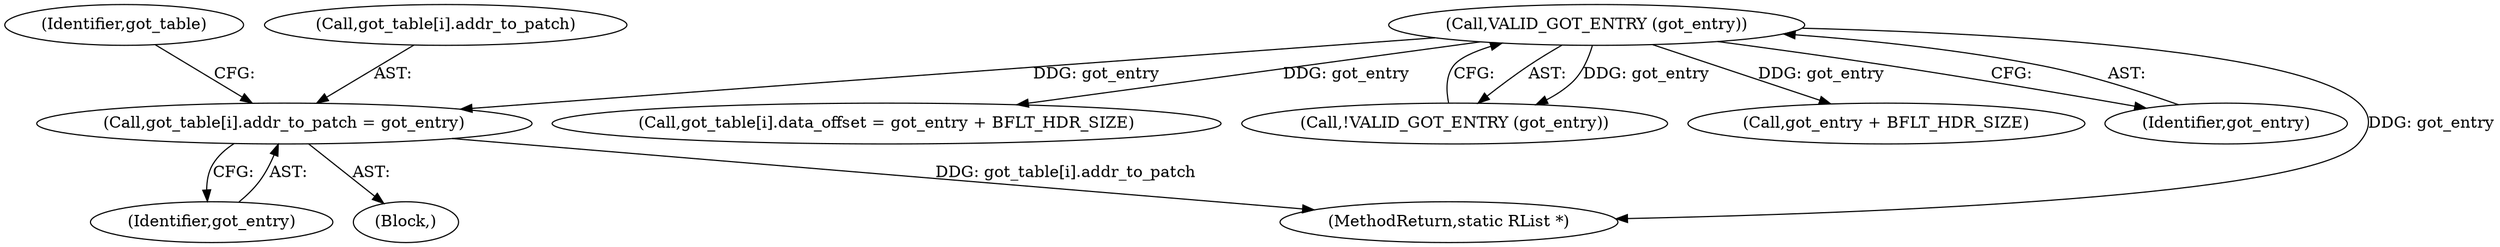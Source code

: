 digraph "0_radare2_72794dc3523bbd5bb370de3c5857cb736c387e18_0@array" {
"1000256" [label="(Call,got_table[i].addr_to_patch = got_entry)"];
"1000248" [label="(Call,VALID_GOT_ENTRY (got_entry))"];
"1000249" [label="(Identifier,got_entry)"];
"1000263" [label="(Call,got_table[i].data_offset = got_entry + BFLT_HDR_SIZE)"];
"1000266" [label="(Identifier,got_table)"];
"1000248" [label="(Call,VALID_GOT_ENTRY (got_entry))"];
"1000196" [label="(Block,)"];
"1000247" [label="(Call,!VALID_GOT_ENTRY (got_entry))"];
"1000262" [label="(Identifier,got_entry)"];
"1000257" [label="(Call,got_table[i].addr_to_patch)"];
"1000568" [label="(MethodReturn,static RList *)"];
"1000269" [label="(Call,got_entry + BFLT_HDR_SIZE)"];
"1000256" [label="(Call,got_table[i].addr_to_patch = got_entry)"];
"1000256" -> "1000196"  [label="AST: "];
"1000256" -> "1000262"  [label="CFG: "];
"1000257" -> "1000256"  [label="AST: "];
"1000262" -> "1000256"  [label="AST: "];
"1000266" -> "1000256"  [label="CFG: "];
"1000256" -> "1000568"  [label="DDG: got_table[i].addr_to_patch"];
"1000248" -> "1000256"  [label="DDG: got_entry"];
"1000248" -> "1000247"  [label="AST: "];
"1000248" -> "1000249"  [label="CFG: "];
"1000249" -> "1000248"  [label="AST: "];
"1000247" -> "1000248"  [label="CFG: "];
"1000248" -> "1000568"  [label="DDG: got_entry"];
"1000248" -> "1000247"  [label="DDG: got_entry"];
"1000248" -> "1000263"  [label="DDG: got_entry"];
"1000248" -> "1000269"  [label="DDG: got_entry"];
}
